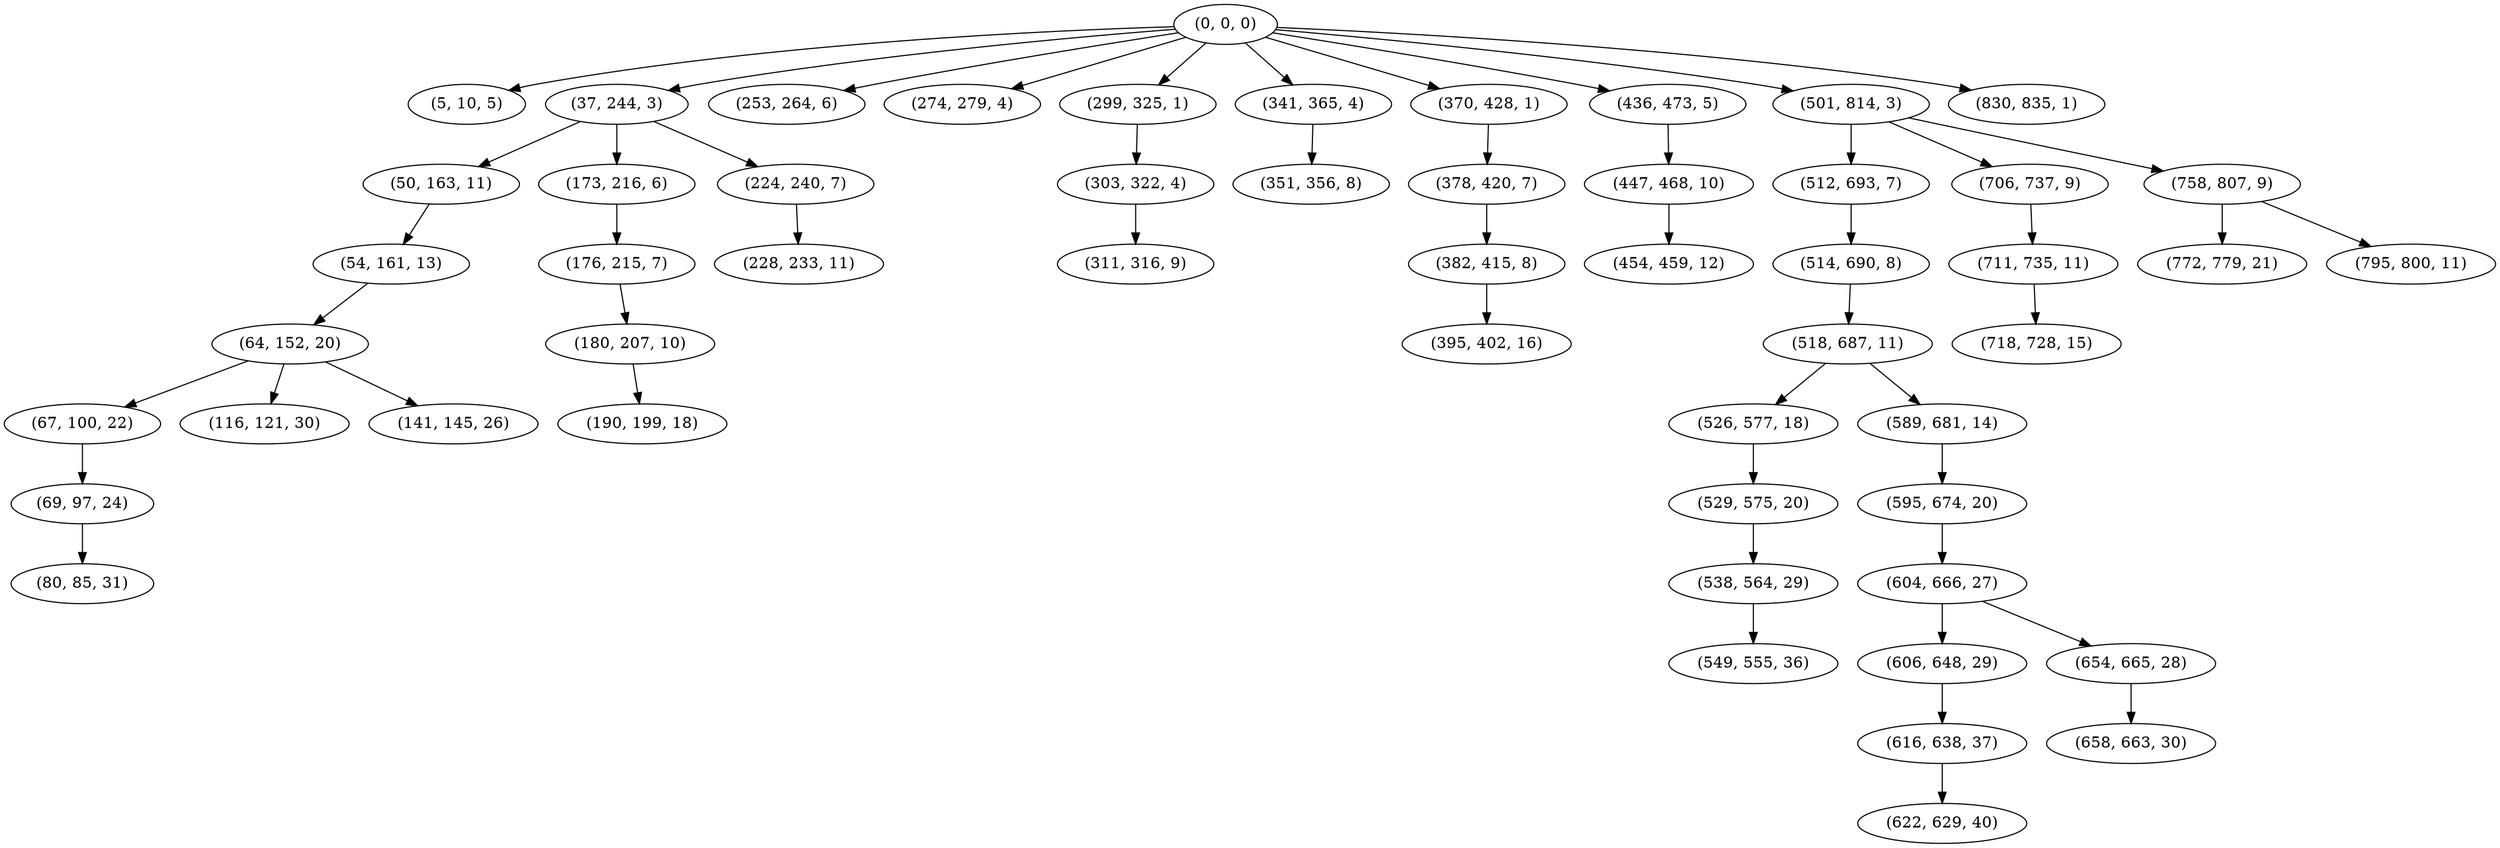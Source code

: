 digraph tree {
    "(0, 0, 0)";
    "(5, 10, 5)";
    "(37, 244, 3)";
    "(50, 163, 11)";
    "(54, 161, 13)";
    "(64, 152, 20)";
    "(67, 100, 22)";
    "(69, 97, 24)";
    "(80, 85, 31)";
    "(116, 121, 30)";
    "(141, 145, 26)";
    "(173, 216, 6)";
    "(176, 215, 7)";
    "(180, 207, 10)";
    "(190, 199, 18)";
    "(224, 240, 7)";
    "(228, 233, 11)";
    "(253, 264, 6)";
    "(274, 279, 4)";
    "(299, 325, 1)";
    "(303, 322, 4)";
    "(311, 316, 9)";
    "(341, 365, 4)";
    "(351, 356, 8)";
    "(370, 428, 1)";
    "(378, 420, 7)";
    "(382, 415, 8)";
    "(395, 402, 16)";
    "(436, 473, 5)";
    "(447, 468, 10)";
    "(454, 459, 12)";
    "(501, 814, 3)";
    "(512, 693, 7)";
    "(514, 690, 8)";
    "(518, 687, 11)";
    "(526, 577, 18)";
    "(529, 575, 20)";
    "(538, 564, 29)";
    "(549, 555, 36)";
    "(589, 681, 14)";
    "(595, 674, 20)";
    "(604, 666, 27)";
    "(606, 648, 29)";
    "(616, 638, 37)";
    "(622, 629, 40)";
    "(654, 665, 28)";
    "(658, 663, 30)";
    "(706, 737, 9)";
    "(711, 735, 11)";
    "(718, 728, 15)";
    "(758, 807, 9)";
    "(772, 779, 21)";
    "(795, 800, 11)";
    "(830, 835, 1)";
    "(0, 0, 0)" -> "(5, 10, 5)";
    "(0, 0, 0)" -> "(37, 244, 3)";
    "(0, 0, 0)" -> "(253, 264, 6)";
    "(0, 0, 0)" -> "(274, 279, 4)";
    "(0, 0, 0)" -> "(299, 325, 1)";
    "(0, 0, 0)" -> "(341, 365, 4)";
    "(0, 0, 0)" -> "(370, 428, 1)";
    "(0, 0, 0)" -> "(436, 473, 5)";
    "(0, 0, 0)" -> "(501, 814, 3)";
    "(0, 0, 0)" -> "(830, 835, 1)";
    "(37, 244, 3)" -> "(50, 163, 11)";
    "(37, 244, 3)" -> "(173, 216, 6)";
    "(37, 244, 3)" -> "(224, 240, 7)";
    "(50, 163, 11)" -> "(54, 161, 13)";
    "(54, 161, 13)" -> "(64, 152, 20)";
    "(64, 152, 20)" -> "(67, 100, 22)";
    "(64, 152, 20)" -> "(116, 121, 30)";
    "(64, 152, 20)" -> "(141, 145, 26)";
    "(67, 100, 22)" -> "(69, 97, 24)";
    "(69, 97, 24)" -> "(80, 85, 31)";
    "(173, 216, 6)" -> "(176, 215, 7)";
    "(176, 215, 7)" -> "(180, 207, 10)";
    "(180, 207, 10)" -> "(190, 199, 18)";
    "(224, 240, 7)" -> "(228, 233, 11)";
    "(299, 325, 1)" -> "(303, 322, 4)";
    "(303, 322, 4)" -> "(311, 316, 9)";
    "(341, 365, 4)" -> "(351, 356, 8)";
    "(370, 428, 1)" -> "(378, 420, 7)";
    "(378, 420, 7)" -> "(382, 415, 8)";
    "(382, 415, 8)" -> "(395, 402, 16)";
    "(436, 473, 5)" -> "(447, 468, 10)";
    "(447, 468, 10)" -> "(454, 459, 12)";
    "(501, 814, 3)" -> "(512, 693, 7)";
    "(501, 814, 3)" -> "(706, 737, 9)";
    "(501, 814, 3)" -> "(758, 807, 9)";
    "(512, 693, 7)" -> "(514, 690, 8)";
    "(514, 690, 8)" -> "(518, 687, 11)";
    "(518, 687, 11)" -> "(526, 577, 18)";
    "(518, 687, 11)" -> "(589, 681, 14)";
    "(526, 577, 18)" -> "(529, 575, 20)";
    "(529, 575, 20)" -> "(538, 564, 29)";
    "(538, 564, 29)" -> "(549, 555, 36)";
    "(589, 681, 14)" -> "(595, 674, 20)";
    "(595, 674, 20)" -> "(604, 666, 27)";
    "(604, 666, 27)" -> "(606, 648, 29)";
    "(604, 666, 27)" -> "(654, 665, 28)";
    "(606, 648, 29)" -> "(616, 638, 37)";
    "(616, 638, 37)" -> "(622, 629, 40)";
    "(654, 665, 28)" -> "(658, 663, 30)";
    "(706, 737, 9)" -> "(711, 735, 11)";
    "(711, 735, 11)" -> "(718, 728, 15)";
    "(758, 807, 9)" -> "(772, 779, 21)";
    "(758, 807, 9)" -> "(795, 800, 11)";
}

